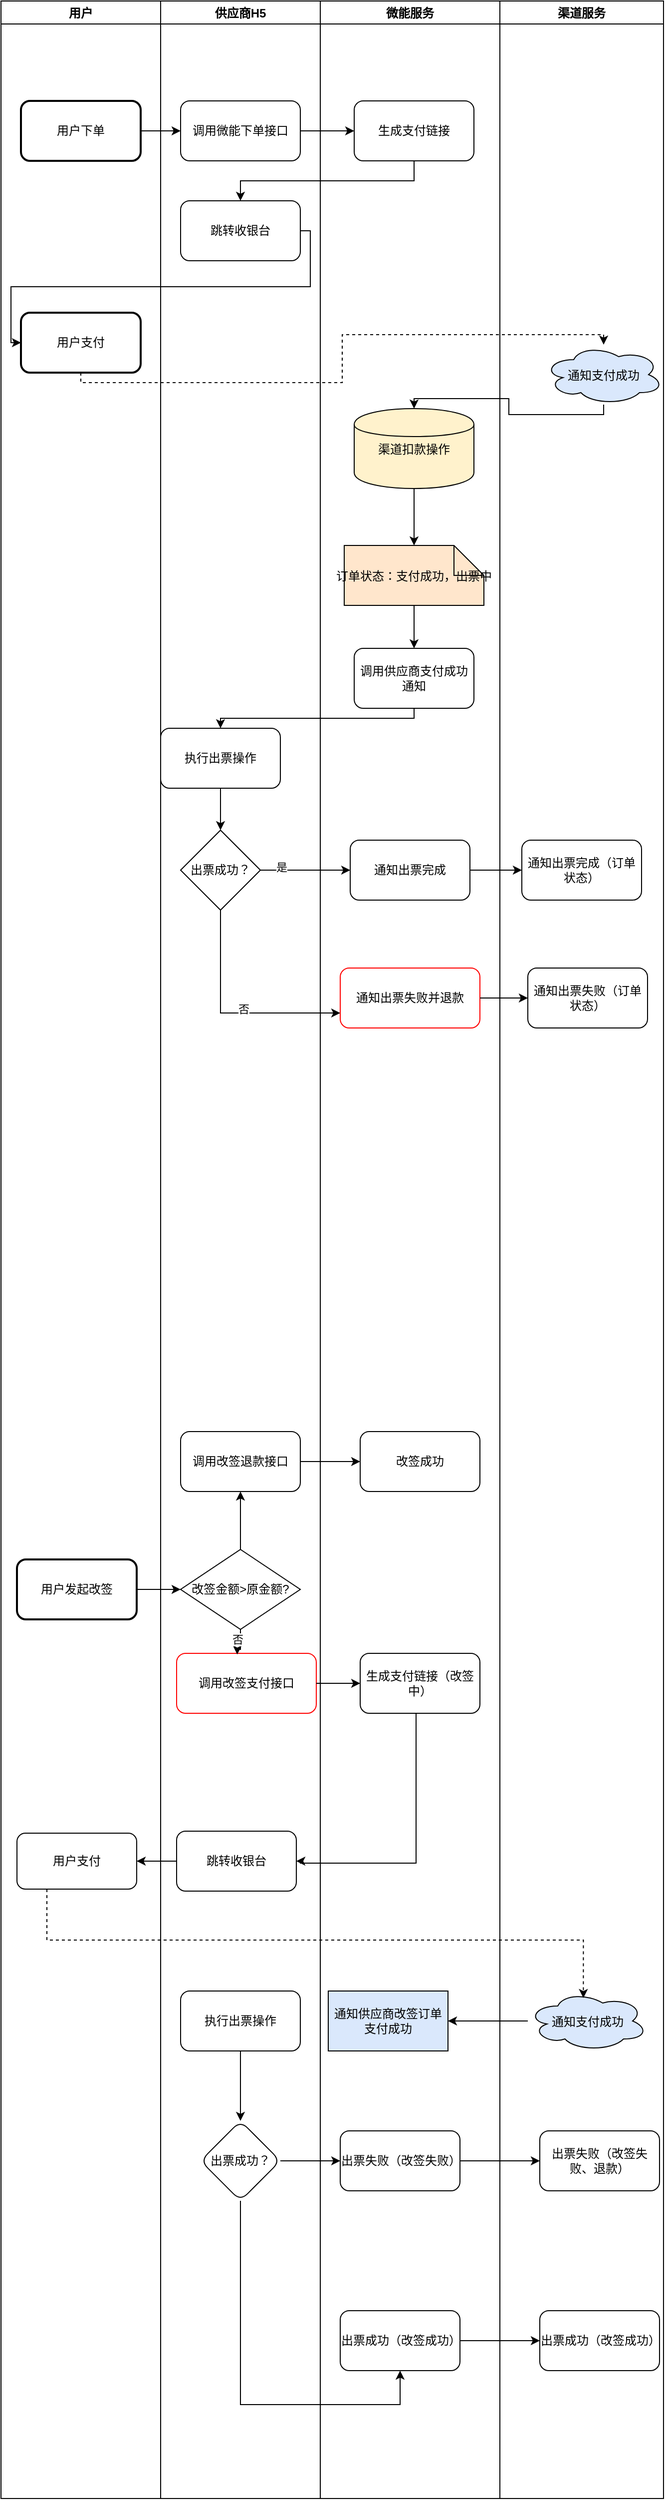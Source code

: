 <mxfile version="26.1.0">
  <diagram name="订单交互流程" id="X3QQzonAfKuEHhE_Va-f">
    <mxGraphModel dx="1038" dy="590" grid="1" gridSize="16" guides="1" tooltips="1" connect="1" arrows="1" fold="1" page="1" pageScale="1" pageWidth="827" pageHeight="1169" math="0" shadow="0">
      <root>
        <mxCell id="0" />
        <mxCell id="1" parent="0" />
        <mxCell id="J_SCniiIOk3CN0rLdy25-130" value="用户" style="swimlane;fontStyle=1;align=center;" vertex="1" parent="1">
          <mxGeometry y="40" width="160" height="2500" as="geometry" />
        </mxCell>
        <mxCell id="J_SCniiIOk3CN0rLdy25-131" value="用户下单" style="rounded=1;whiteSpace=wrap;strokeWidth=2;" vertex="1" parent="J_SCniiIOk3CN0rLdy25-130">
          <mxGeometry x="20" y="100" width="120" height="60" as="geometry" />
        </mxCell>
        <mxCell id="J_SCniiIOk3CN0rLdy25-132" value="用户支付" style="rounded=1;whiteSpace=wrap;strokeWidth=2;" vertex="1" parent="J_SCniiIOk3CN0rLdy25-130">
          <mxGeometry x="20" y="312" width="120" height="60" as="geometry" />
        </mxCell>
        <mxCell id="J_SCniiIOk3CN0rLdy25-133" value="用户发起改签" style="rounded=1;whiteSpace=wrap;strokeWidth=2;" vertex="1" parent="J_SCniiIOk3CN0rLdy25-130">
          <mxGeometry x="16" y="1560" width="120" height="60" as="geometry" />
        </mxCell>
        <mxCell id="J_SCniiIOk3CN0rLdy25-178" value="用户支付" style="rounded=1;whiteSpace=wrap;html=1;" vertex="1" parent="J_SCniiIOk3CN0rLdy25-130">
          <mxGeometry x="16" y="1834" width="120" height="56" as="geometry" />
        </mxCell>
        <mxCell id="J_SCniiIOk3CN0rLdy25-134" value="供应商H5" style="swimlane;fontStyle=1;align=center;" vertex="1" parent="1">
          <mxGeometry x="160" y="40" width="160" height="2500" as="geometry" />
        </mxCell>
        <mxCell id="J_SCniiIOk3CN0rLdy25-136" value="跳转收银台" style="rounded=1;whiteSpace=wrap;" vertex="1" parent="J_SCniiIOk3CN0rLdy25-134">
          <mxGeometry x="20" y="200" width="120" height="60" as="geometry" />
        </mxCell>
        <mxCell id="J_SCniiIOk3CN0rLdy25-142" value="调用改签退款接口" style="rounded=1;whiteSpace=wrap;" vertex="1" parent="J_SCniiIOk3CN0rLdy25-134">
          <mxGeometry x="20" y="1432" width="120" height="60" as="geometry" />
        </mxCell>
        <mxCell id="J_SCniiIOk3CN0rLdy25-143" value="调用改签支付接口" style="rounded=1;whiteSpace=wrap;strokeColor=#FF0000;" vertex="1" parent="J_SCniiIOk3CN0rLdy25-134">
          <mxGeometry x="16" y="1654" width="140" height="60" as="geometry" />
        </mxCell>
        <mxCell id="J_SCniiIOk3CN0rLdy25-135" value="调用微能下单接口" style="rounded=1;whiteSpace=wrap;" vertex="1" parent="J_SCniiIOk3CN0rLdy25-134">
          <mxGeometry x="20" y="100" width="120" height="60" as="geometry" />
        </mxCell>
        <mxCell id="J_SCniiIOk3CN0rLdy25-167" style="edgeStyle=orthogonalEdgeStyle;rounded=0;orthogonalLoop=1;jettySize=auto;html=1;entryX=0.5;entryY=1;entryDx=0;entryDy=0;" edge="1" parent="J_SCniiIOk3CN0rLdy25-134" source="J_SCniiIOk3CN0rLdy25-141" target="J_SCniiIOk3CN0rLdy25-142">
          <mxGeometry relative="1" as="geometry" />
        </mxCell>
        <mxCell id="J_SCniiIOk3CN0rLdy25-141" value="改签金额&gt;原金额?" style="rhombus;whiteSpace=wrap;" vertex="1" parent="J_SCniiIOk3CN0rLdy25-134">
          <mxGeometry x="20" y="1550" width="120" height="80" as="geometry" />
        </mxCell>
        <mxCell id="J_SCniiIOk3CN0rLdy25-165" style="edgeStyle=orthogonalEdgeStyle;rounded=0;orthogonalLoop=1;jettySize=auto;html=1;entryX=0.434;entryY=0.019;entryDx=0;entryDy=0;entryPerimeter=0;" edge="1" parent="J_SCniiIOk3CN0rLdy25-134" source="J_SCniiIOk3CN0rLdy25-141" target="J_SCniiIOk3CN0rLdy25-143">
          <mxGeometry relative="1" as="geometry" />
        </mxCell>
        <mxCell id="J_SCniiIOk3CN0rLdy25-166" value="否" style="edgeLabel;html=1;align=center;verticalAlign=middle;resizable=0;points=[];" vertex="1" connectable="0" parent="J_SCniiIOk3CN0rLdy25-165">
          <mxGeometry x="-0.331" y="-3" relative="1" as="geometry">
            <mxPoint as="offset" />
          </mxGeometry>
        </mxCell>
        <mxCell id="J_SCniiIOk3CN0rLdy25-173" value="跳转收银台" style="rounded=1;whiteSpace=wrap;html=1;" vertex="1" parent="J_SCniiIOk3CN0rLdy25-134">
          <mxGeometry x="16" y="1832" width="120" height="60" as="geometry" />
        </mxCell>
        <mxCell id="J_SCniiIOk3CN0rLdy25-137" value="执行出票操作" style="rounded=1;whiteSpace=wrap;" vertex="1" parent="J_SCniiIOk3CN0rLdy25-134">
          <mxGeometry y="728" width="120" height="60" as="geometry" />
        </mxCell>
        <mxCell id="J_SCniiIOk3CN0rLdy25-138" value="出票成功？" style="rhombus;whiteSpace=wrap;" vertex="1" parent="J_SCniiIOk3CN0rLdy25-134">
          <mxGeometry x="20" y="830" width="80" height="80" as="geometry" />
        </mxCell>
        <mxCell id="J_SCniiIOk3CN0rLdy25-160" style="edgeStyle=orthogonalEdgeStyle;rounded=0;exitX=0.5;exitY=1;entryX=0.5;entryY=0;" edge="1" parent="J_SCniiIOk3CN0rLdy25-134" source="J_SCniiIOk3CN0rLdy25-137" target="J_SCniiIOk3CN0rLdy25-138">
          <mxGeometry relative="1" as="geometry" />
        </mxCell>
        <mxCell id="J_SCniiIOk3CN0rLdy25-207" value="" style="edgeStyle=orthogonalEdgeStyle;rounded=0;orthogonalLoop=1;jettySize=auto;html=1;" edge="1" parent="J_SCniiIOk3CN0rLdy25-134" source="J_SCniiIOk3CN0rLdy25-205" target="J_SCniiIOk3CN0rLdy25-206">
          <mxGeometry relative="1" as="geometry" />
        </mxCell>
        <mxCell id="J_SCniiIOk3CN0rLdy25-205" value="执行出票操作" style="rounded=1;whiteSpace=wrap;html=1;" vertex="1" parent="J_SCniiIOk3CN0rLdy25-134">
          <mxGeometry x="20" y="1992" width="120" height="60" as="geometry" />
        </mxCell>
        <mxCell id="J_SCniiIOk3CN0rLdy25-206" value="出票成功？" style="rhombus;whiteSpace=wrap;html=1;rounded=1;" vertex="1" parent="J_SCniiIOk3CN0rLdy25-134">
          <mxGeometry x="40" y="2122" width="80" height="80" as="geometry" />
        </mxCell>
        <mxCell id="J_SCniiIOk3CN0rLdy25-144" value="微能服务" style="swimlane;fontStyle=1;align=center;" vertex="1" parent="1">
          <mxGeometry x="320" y="40" width="180" height="2500" as="geometry" />
        </mxCell>
        <mxCell id="J_SCniiIOk3CN0rLdy25-145" value="生成支付链接" style="rounded=1;whiteSpace=wrap;" vertex="1" parent="J_SCniiIOk3CN0rLdy25-144">
          <mxGeometry x="34" y="100" width="120" height="60" as="geometry" />
        </mxCell>
        <mxCell id="J_SCniiIOk3CN0rLdy25-146" value="渠道扣款操作" style="shape=cylinder;fillColor=#FFF2CC;" vertex="1" parent="J_SCniiIOk3CN0rLdy25-144">
          <mxGeometry x="34" y="408" width="120" height="80" as="geometry" />
        </mxCell>
        <mxCell id="J_SCniiIOk3CN0rLdy25-147" value="订单状态：支付成功，出票中" style="shape=note;fillColor=#FFE6CC;" vertex="1" parent="J_SCniiIOk3CN0rLdy25-144">
          <mxGeometry x="24" y="545" width="140" height="60" as="geometry" />
        </mxCell>
        <mxCell id="J_SCniiIOk3CN0rLdy25-148" value="调用供应商支付成功通知" style="rounded=1;whiteSpace=wrap;" vertex="1" parent="J_SCniiIOk3CN0rLdy25-144">
          <mxGeometry x="34" y="648" width="120" height="60" as="geometry" />
        </mxCell>
        <mxCell id="J_SCniiIOk3CN0rLdy25-140" value="通知出票失败并退款" style="rounded=1;whiteSpace=wrap;strokeColor=#FF0000;" vertex="1" parent="J_SCniiIOk3CN0rLdy25-144">
          <mxGeometry x="20" y="968" width="140" height="60" as="geometry" />
        </mxCell>
        <mxCell id="J_SCniiIOk3CN0rLdy25-139" value="通知出票完成" style="rounded=1;whiteSpace=wrap;" vertex="1" parent="J_SCniiIOk3CN0rLdy25-144">
          <mxGeometry x="30" y="840" width="120" height="60" as="geometry" />
        </mxCell>
        <mxCell id="J_SCniiIOk3CN0rLdy25-171" value="生成支付链接（改签中）" style="rounded=1;whiteSpace=wrap;html=1;" vertex="1" parent="J_SCniiIOk3CN0rLdy25-144">
          <mxGeometry x="40" y="1654" width="120" height="60" as="geometry" />
        </mxCell>
        <mxCell id="J_SCniiIOk3CN0rLdy25-203" value="通知供应商改签订单支付成功" style="whiteSpace=wrap;html=1;fillColor=#DAE8FC;" vertex="1" parent="J_SCniiIOk3CN0rLdy25-144">
          <mxGeometry x="8" y="1992" width="120" height="60" as="geometry" />
        </mxCell>
        <mxCell id="J_SCniiIOk3CN0rLdy25-208" value="出票失败（改签失败）" style="whiteSpace=wrap;html=1;rounded=1;" vertex="1" parent="J_SCniiIOk3CN0rLdy25-144">
          <mxGeometry x="20" y="2132" width="120" height="60" as="geometry" />
        </mxCell>
        <mxCell id="J_SCniiIOk3CN0rLdy25-212" value="出票成功（改签成功）" style="whiteSpace=wrap;html=1;rounded=1;" vertex="1" parent="J_SCniiIOk3CN0rLdy25-144">
          <mxGeometry x="20" y="2312" width="120" height="60" as="geometry" />
        </mxCell>
        <mxCell id="J_SCniiIOk3CN0rLdy25-216" value="改签成功" style="whiteSpace=wrap;html=1;rounded=1;" vertex="1" parent="J_SCniiIOk3CN0rLdy25-144">
          <mxGeometry x="40" y="1432" width="120" height="60" as="geometry" />
        </mxCell>
        <mxCell id="J_SCniiIOk3CN0rLdy25-149" value="渠道服务" style="swimlane;fontStyle=1;align=center;" vertex="1" parent="1">
          <mxGeometry x="500" y="40" width="164" height="2500" as="geometry" />
        </mxCell>
        <mxCell id="J_SCniiIOk3CN0rLdy25-150" value="通知支付成功" style="shape=cloud;fillColor=#DAE8FC;" vertex="1" parent="J_SCniiIOk3CN0rLdy25-149">
          <mxGeometry x="44" y="344" width="120" height="60" as="geometry" />
        </mxCell>
        <mxCell id="J_SCniiIOk3CN0rLdy25-185" value="通知出票完成（订单状态）" style="rounded=1;whiteSpace=wrap;html=1;" vertex="1" parent="J_SCniiIOk3CN0rLdy25-149">
          <mxGeometry x="22" y="840" width="120" height="60" as="geometry" />
        </mxCell>
        <mxCell id="J_SCniiIOk3CN0rLdy25-187" value="通知出票失败（订单状态）" style="rounded=1;whiteSpace=wrap;html=1;" vertex="1" parent="J_SCniiIOk3CN0rLdy25-149">
          <mxGeometry x="28" y="968" width="120" height="60" as="geometry" />
        </mxCell>
        <mxCell id="J_SCniiIOk3CN0rLdy25-190" value="通知支付成功" style="shape=cloud;fillColor=#DAE8FC;" vertex="1" parent="J_SCniiIOk3CN0rLdy25-149">
          <mxGeometry x="28" y="1992" width="120" height="60" as="geometry" />
        </mxCell>
        <mxCell id="J_SCniiIOk3CN0rLdy25-210" value="出票失败（改签失败、退款）" style="whiteSpace=wrap;html=1;rounded=1;" vertex="1" parent="J_SCniiIOk3CN0rLdy25-149">
          <mxGeometry x="40" y="2132" width="120" height="60" as="geometry" />
        </mxCell>
        <mxCell id="J_SCniiIOk3CN0rLdy25-214" value="出票成功（改签成功）" style="whiteSpace=wrap;html=1;rounded=1;" vertex="1" parent="J_SCniiIOk3CN0rLdy25-149">
          <mxGeometry x="40" y="2312" width="120" height="60" as="geometry" />
        </mxCell>
        <mxCell id="J_SCniiIOk3CN0rLdy25-151" style="edgeStyle=orthogonalEdgeStyle;rounded=0;exitX=1;exitY=0.5;entryX=0;entryY=0.5;" edge="1" parent="1" source="J_SCniiIOk3CN0rLdy25-131" target="J_SCniiIOk3CN0rLdy25-135">
          <mxGeometry relative="1" as="geometry" />
        </mxCell>
        <mxCell id="J_SCniiIOk3CN0rLdy25-153" style="edgeStyle=orthogonalEdgeStyle;rounded=0;exitX=0.5;exitY=1;entryX=0.5;entryY=0;" edge="1" parent="1" source="J_SCniiIOk3CN0rLdy25-145" target="J_SCniiIOk3CN0rLdy25-136">
          <mxGeometry relative="1" as="geometry" />
        </mxCell>
        <mxCell id="J_SCniiIOk3CN0rLdy25-154" style="edgeStyle=orthogonalEdgeStyle;rounded=0;exitX=1;exitY=0.5;entryX=0;entryY=0.5;" edge="1" parent="1" source="J_SCniiIOk3CN0rLdy25-136" target="J_SCniiIOk3CN0rLdy25-132">
          <mxGeometry relative="1" as="geometry" />
        </mxCell>
        <mxCell id="J_SCniiIOk3CN0rLdy25-155" style="edgeStyle=orthogonalEdgeStyle;rounded=0;exitX=0.5;exitY=1;entryX=0.5;entryY=0;dashed=1;" edge="1" parent="1" source="J_SCniiIOk3CN0rLdy25-132" target="J_SCniiIOk3CN0rLdy25-150">
          <mxGeometry relative="1" as="geometry" />
        </mxCell>
        <mxCell id="J_SCniiIOk3CN0rLdy25-157" style="edgeStyle=orthogonalEdgeStyle;rounded=0;exitX=0.5;exitY=1;entryX=0.5;entryY=0;" edge="1" parent="1" source="J_SCniiIOk3CN0rLdy25-146" target="J_SCniiIOk3CN0rLdy25-147">
          <mxGeometry relative="1" as="geometry" />
        </mxCell>
        <mxCell id="J_SCniiIOk3CN0rLdy25-158" style="edgeStyle=orthogonalEdgeStyle;rounded=0;exitX=0.5;exitY=1;entryX=0.5;entryY=0;" edge="1" parent="1" source="J_SCniiIOk3CN0rLdy25-147" target="J_SCniiIOk3CN0rLdy25-148">
          <mxGeometry relative="1" as="geometry" />
        </mxCell>
        <mxCell id="J_SCniiIOk3CN0rLdy25-159" style="edgeStyle=orthogonalEdgeStyle;rounded=0;exitX=0.5;exitY=1;entryX=0.5;entryY=0;" edge="1" parent="1" source="J_SCniiIOk3CN0rLdy25-148" target="J_SCniiIOk3CN0rLdy25-137">
          <mxGeometry relative="1" as="geometry" />
        </mxCell>
        <mxCell id="J_SCniiIOk3CN0rLdy25-152" style="edgeStyle=orthogonalEdgeStyle;rounded=0;exitX=1;exitY=0.5;entryX=0;entryY=0.5;" edge="1" parent="1" source="J_SCniiIOk3CN0rLdy25-135" target="J_SCniiIOk3CN0rLdy25-145">
          <mxGeometry relative="1" as="geometry" />
        </mxCell>
        <mxCell id="J_SCniiIOk3CN0rLdy25-156" style="edgeStyle=orthogonalEdgeStyle;rounded=0;exitX=0.5;exitY=1;entryX=0.5;entryY=0;" edge="1" parent="1" source="J_SCniiIOk3CN0rLdy25-150" target="J_SCniiIOk3CN0rLdy25-146">
          <mxGeometry relative="1" as="geometry" />
        </mxCell>
        <mxCell id="J_SCniiIOk3CN0rLdy25-164" style="edgeStyle=orthogonalEdgeStyle;rounded=0;orthogonalLoop=1;jettySize=auto;html=1;entryX=0;entryY=0.5;entryDx=0;entryDy=0;" edge="1" parent="1" source="J_SCniiIOk3CN0rLdy25-133" target="J_SCniiIOk3CN0rLdy25-141">
          <mxGeometry relative="1" as="geometry" />
        </mxCell>
        <mxCell id="J_SCniiIOk3CN0rLdy25-172" style="edgeStyle=orthogonalEdgeStyle;rounded=0;orthogonalLoop=1;jettySize=auto;html=1;entryX=0;entryY=0.5;entryDx=0;entryDy=0;" edge="1" parent="1" source="J_SCniiIOk3CN0rLdy25-143" target="J_SCniiIOk3CN0rLdy25-171">
          <mxGeometry relative="1" as="geometry" />
        </mxCell>
        <mxCell id="J_SCniiIOk3CN0rLdy25-175" style="edgeStyle=orthogonalEdgeStyle;rounded=0;orthogonalLoop=1;jettySize=auto;html=1;entryX=1;entryY=0.5;entryDx=0;entryDy=0;" edge="1" parent="1" source="J_SCniiIOk3CN0rLdy25-171" target="J_SCniiIOk3CN0rLdy25-173">
          <mxGeometry relative="1" as="geometry">
            <Array as="points">
              <mxPoint x="416" y="1904" />
              <mxPoint x="300" y="1904" />
              <mxPoint x="300" y="1902" />
            </Array>
          </mxGeometry>
        </mxCell>
        <mxCell id="J_SCniiIOk3CN0rLdy25-180" style="edgeStyle=orthogonalEdgeStyle;rounded=0;orthogonalLoop=1;jettySize=auto;html=1;entryX=0;entryY=0.5;entryDx=0;entryDy=0;" edge="1" parent="1" source="J_SCniiIOk3CN0rLdy25-138" target="J_SCniiIOk3CN0rLdy25-139">
          <mxGeometry relative="1" as="geometry" />
        </mxCell>
        <mxCell id="J_SCniiIOk3CN0rLdy25-182" value="是" style="edgeLabel;html=1;align=center;verticalAlign=middle;resizable=0;points=[];" vertex="1" connectable="0" parent="J_SCniiIOk3CN0rLdy25-180">
          <mxGeometry x="-0.533" y="3" relative="1" as="geometry">
            <mxPoint as="offset" />
          </mxGeometry>
        </mxCell>
        <mxCell id="J_SCniiIOk3CN0rLdy25-181" style="edgeStyle=orthogonalEdgeStyle;rounded=0;orthogonalLoop=1;jettySize=auto;html=1;entryX=0;entryY=0.75;entryDx=0;entryDy=0;" edge="1" parent="1" source="J_SCniiIOk3CN0rLdy25-138" target="J_SCniiIOk3CN0rLdy25-140">
          <mxGeometry relative="1" as="geometry">
            <Array as="points">
              <mxPoint x="220" y="1053" />
            </Array>
          </mxGeometry>
        </mxCell>
        <mxCell id="J_SCniiIOk3CN0rLdy25-183" value="否" style="edgeLabel;html=1;align=center;verticalAlign=middle;resizable=0;points=[];" vertex="1" connectable="0" parent="J_SCniiIOk3CN0rLdy25-181">
          <mxGeometry x="0.132" y="4" relative="1" as="geometry">
            <mxPoint as="offset" />
          </mxGeometry>
        </mxCell>
        <mxCell id="J_SCniiIOk3CN0rLdy25-186" style="edgeStyle=orthogonalEdgeStyle;rounded=0;orthogonalLoop=1;jettySize=auto;html=1;entryX=0;entryY=0.5;entryDx=0;entryDy=0;" edge="1" parent="1" source="J_SCniiIOk3CN0rLdy25-139" target="J_SCniiIOk3CN0rLdy25-185">
          <mxGeometry relative="1" as="geometry" />
        </mxCell>
        <mxCell id="J_SCniiIOk3CN0rLdy25-188" style="edgeStyle=orthogonalEdgeStyle;rounded=0;orthogonalLoop=1;jettySize=auto;html=1;entryX=0;entryY=0.5;entryDx=0;entryDy=0;" edge="1" parent="1" source="J_SCniiIOk3CN0rLdy25-140" target="J_SCniiIOk3CN0rLdy25-187">
          <mxGeometry relative="1" as="geometry" />
        </mxCell>
        <mxCell id="J_SCniiIOk3CN0rLdy25-189" style="edgeStyle=orthogonalEdgeStyle;rounded=0;orthogonalLoop=1;jettySize=auto;html=1;" edge="1" parent="1" source="J_SCniiIOk3CN0rLdy25-173" target="J_SCniiIOk3CN0rLdy25-178">
          <mxGeometry relative="1" as="geometry" />
        </mxCell>
        <mxCell id="J_SCniiIOk3CN0rLdy25-200" style="edgeStyle=orthogonalEdgeStyle;rounded=0;exitX=0.25;exitY=1;entryX=0.464;entryY=0.117;dashed=1;exitDx=0;exitDy=0;entryDx=0;entryDy=0;entryPerimeter=0;" edge="1" parent="1" source="J_SCniiIOk3CN0rLdy25-178" target="J_SCniiIOk3CN0rLdy25-190">
          <mxGeometry relative="1" as="geometry">
            <mxPoint x="48.0" y="1951.998" as="sourcePoint" />
            <mxPoint x="564.44" y="2062.45" as="targetPoint" />
          </mxGeometry>
        </mxCell>
        <mxCell id="J_SCniiIOk3CN0rLdy25-204" value="" style="edgeStyle=orthogonalEdgeStyle;rounded=0;orthogonalLoop=1;jettySize=auto;html=1;" edge="1" parent="1" source="J_SCniiIOk3CN0rLdy25-190" target="J_SCniiIOk3CN0rLdy25-203">
          <mxGeometry relative="1" as="geometry" />
        </mxCell>
        <mxCell id="J_SCniiIOk3CN0rLdy25-209" value="" style="edgeStyle=orthogonalEdgeStyle;rounded=0;orthogonalLoop=1;jettySize=auto;html=1;" edge="1" parent="1" source="J_SCniiIOk3CN0rLdy25-206" target="J_SCniiIOk3CN0rLdy25-208">
          <mxGeometry relative="1" as="geometry" />
        </mxCell>
        <mxCell id="J_SCniiIOk3CN0rLdy25-211" value="" style="edgeStyle=orthogonalEdgeStyle;rounded=0;orthogonalLoop=1;jettySize=auto;html=1;" edge="1" parent="1" source="J_SCniiIOk3CN0rLdy25-208" target="J_SCniiIOk3CN0rLdy25-210">
          <mxGeometry relative="1" as="geometry" />
        </mxCell>
        <mxCell id="J_SCniiIOk3CN0rLdy25-213" value="" style="edgeStyle=orthogonalEdgeStyle;rounded=0;orthogonalLoop=1;jettySize=auto;html=1;" edge="1" parent="1" source="J_SCniiIOk3CN0rLdy25-206" target="J_SCniiIOk3CN0rLdy25-212">
          <mxGeometry relative="1" as="geometry">
            <Array as="points">
              <mxPoint x="240" y="2446" />
            </Array>
          </mxGeometry>
        </mxCell>
        <mxCell id="J_SCniiIOk3CN0rLdy25-215" value="" style="edgeStyle=orthogonalEdgeStyle;rounded=0;orthogonalLoop=1;jettySize=auto;html=1;" edge="1" parent="1" source="J_SCniiIOk3CN0rLdy25-212" target="J_SCniiIOk3CN0rLdy25-214">
          <mxGeometry relative="1" as="geometry" />
        </mxCell>
        <mxCell id="J_SCniiIOk3CN0rLdy25-217" value="" style="edgeStyle=orthogonalEdgeStyle;rounded=0;orthogonalLoop=1;jettySize=auto;html=1;" edge="1" parent="1" source="J_SCniiIOk3CN0rLdy25-142" target="J_SCniiIOk3CN0rLdy25-216">
          <mxGeometry relative="1" as="geometry" />
        </mxCell>
      </root>
    </mxGraphModel>
  </diagram>
</mxfile>
